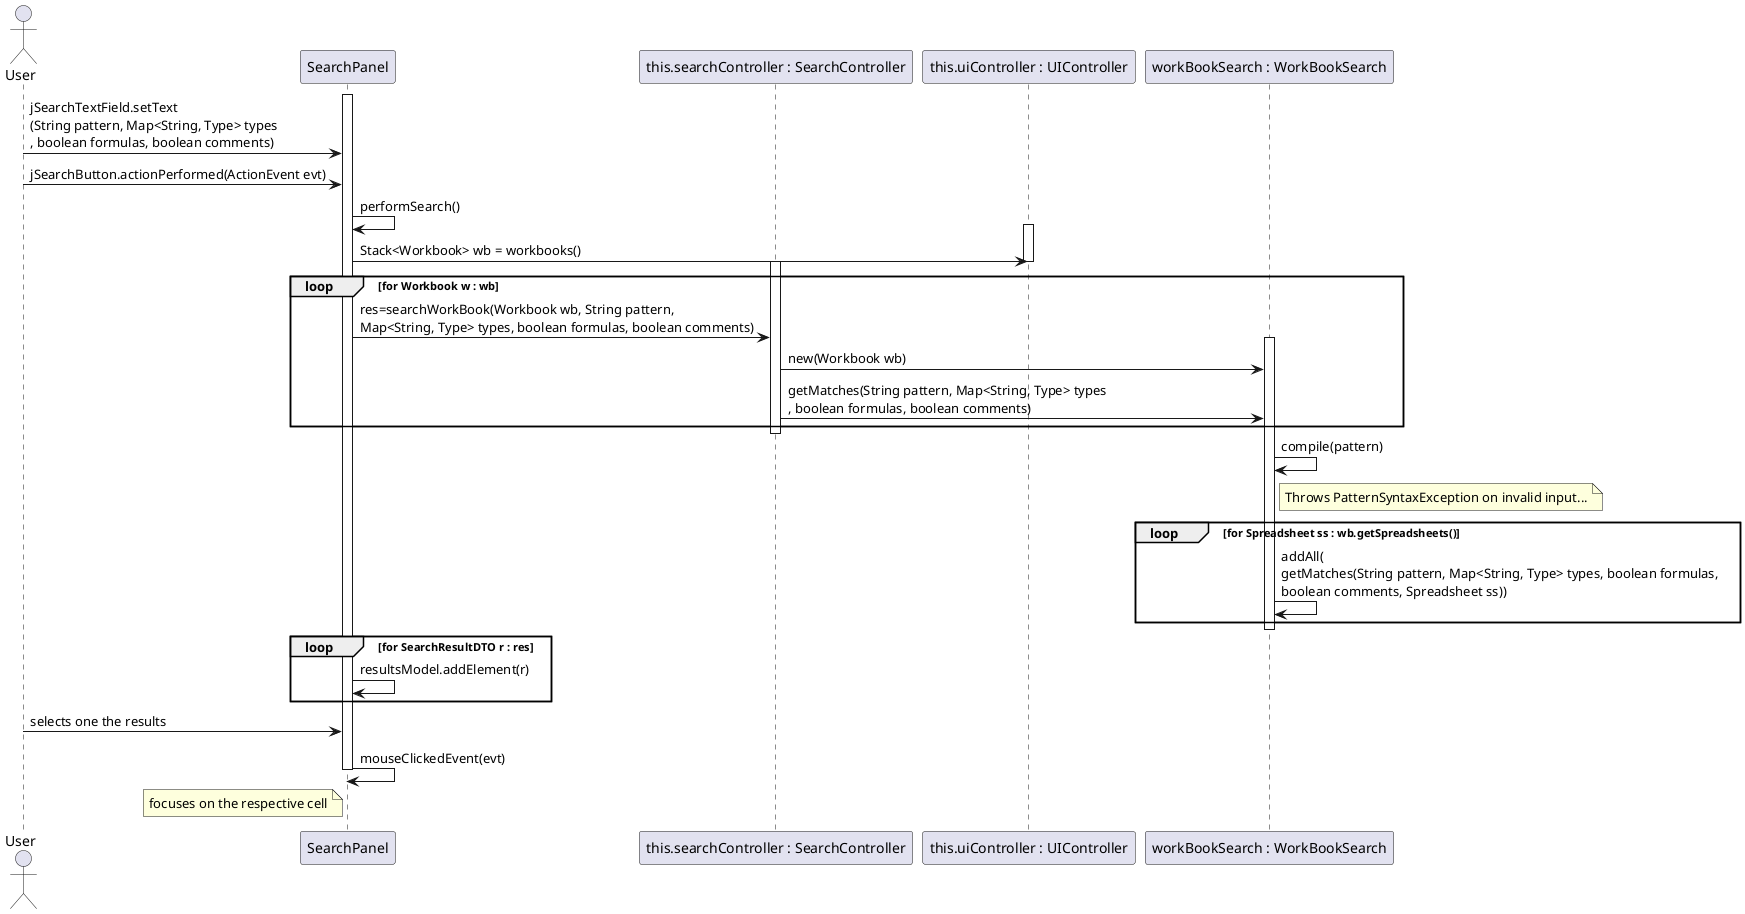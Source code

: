   @startuml doc-files/core07_02_design_2.png
  actor User
  participant SearchPanel as SP
  participant "this.searchController : SearchController" as SC
  participant "this.uiController : UIController" as UIC
  participant "workBookSearch : WorkBookSearch" as wbs

  activate SP
  User -> SP : jSearchTextField.setText\n(String pattern, Map<String, Type> types\n, boolean formulas, boolean comments)
  User -> SP : jSearchButton.actionPerformed(ActionEvent evt)
  SP -> SP : performSearch()
  activate UIC
  SP -> UIC : Stack<Workbook> wb = workbooks()
  deactivate UIC

  activate SC
  loop for Workbook w : wb
  SP -> SC : res=searchWorkBook(Workbook wb, String pattern,\nMap<String, Type> types, boolean formulas, boolean comments)
  activate wbs
  SC -> wbs : new(Workbook wb)
  SC -> wbs : getMatches(String pattern, Map<String, Type> types\n, boolean formulas, boolean comments)
  end loop
  deactivate SC

  wbs -> wbs : compile(pattern)
  note right of wbs
        Throws PatternSyntaxException on invalid input...
  end note
  loop for Spreadsheet ss : wb.getSpreadsheets()
  	wbs -> wbs : addAll(\ngetMatches(String pattern, Map<String, Type> types, boolean formulas,\nboolean comments, Spreadsheet ss))
  end
  deactivate wbs
  loop for SearchResultDTO r : res
  	SP -> SP : resultsModel.addElement(r)
  end

  User -> SP : selects one the results
  SP -> SP : mouseClickedEvent(evt)
  note left of SP : focuses on the respective cell

  deactivate SP
  @enduml

